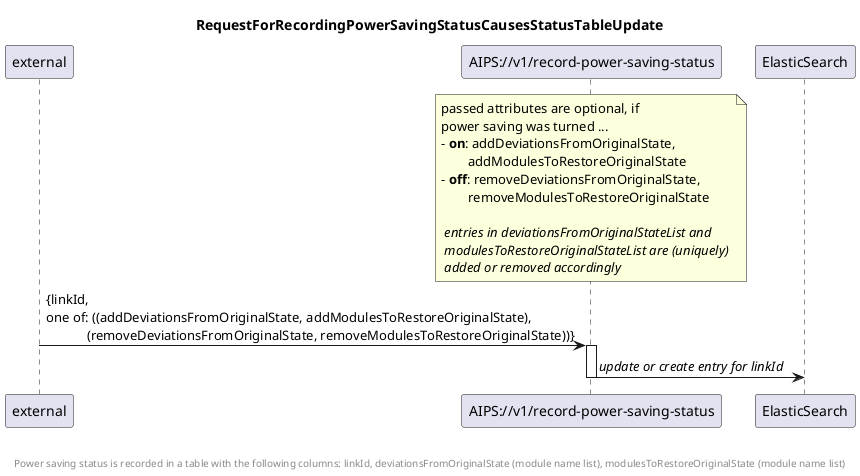@startuml 700_recordPowerSavingStatus
skinparam responseMessageBelowArrow true

title
RequestForRecordingPowerSavingStatusCausesStatusTableUpdate
end title

participant "external" as requestor
participant "AIPS://v1/record-power-saving-status" as rpss
participant "ElasticSearch" as es


note over rpss
  passed attributes are optional, if
  power saving was turned ...
  - <b>on</b>: addDeviationsFromOriginalState, 
          addModulesToRestoreOriginalState
  - <b>off</b>: removeDeviationsFromOriginalState, 
          removeModulesToRestoreOriginalState

   <i>entries in deviationsFromOriginalStateList and</i>
   <i>modulesToRestoreOriginalStateList are (uniquely)</i> 
   <i>added or removed accordingly</i>
end note

requestor -> rpss: {linkId, \none of: ((addDeviationsFromOriginalState, addModulesToRestoreOriginalState), \n            (removeDeviationsFromOriginalState, removeModulesToRestoreOriginalState))}
activate rpss

rpss -> es: <i>update or create entry for linkId</i>

deactivate rpss 

footer \n\nPower saving status is recorded in a table with the following columns: linkId, deviationsFromOriginalState (module name list), modulesToRestoreOriginalState (module name list)


@enduml